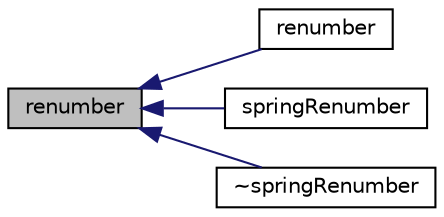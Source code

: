 digraph "renumber"
{
  bgcolor="transparent";
  edge [fontname="Helvetica",fontsize="10",labelfontname="Helvetica",labelfontsize="10"];
  node [fontname="Helvetica",fontsize="10",shape=record];
  rankdir="LR";
  Node1 [label="renumber",height=0.2,width=0.4,color="black", fillcolor="grey75", style="filled", fontcolor="black"];
  Node1 -> Node2 [dir="back",color="midnightblue",fontsize="10",style="solid",fontname="Helvetica"];
  Node2 [label="renumber",height=0.2,width=0.4,color="black",URL="$a02412.html#a8c8c314aed6bcca51f2e7ae9a90f1b82",tooltip="Return the order in which cells need to be visited, i.e. "];
  Node1 -> Node3 [dir="back",color="midnightblue",fontsize="10",style="solid",fontname="Helvetica"];
  Node3 [label="springRenumber",height=0.2,width=0.4,color="black",URL="$a02412.html#a8d2fe76bfa2a78a7e33c1ca32aafb2ba",tooltip="Construct given the renumber dictionary. "];
  Node1 -> Node4 [dir="back",color="midnightblue",fontsize="10",style="solid",fontname="Helvetica"];
  Node4 [label="~springRenumber",height=0.2,width=0.4,color="black",URL="$a02412.html#a157065d71dd6b80e72371b3b70e333a7",tooltip="Destructor. "];
}
